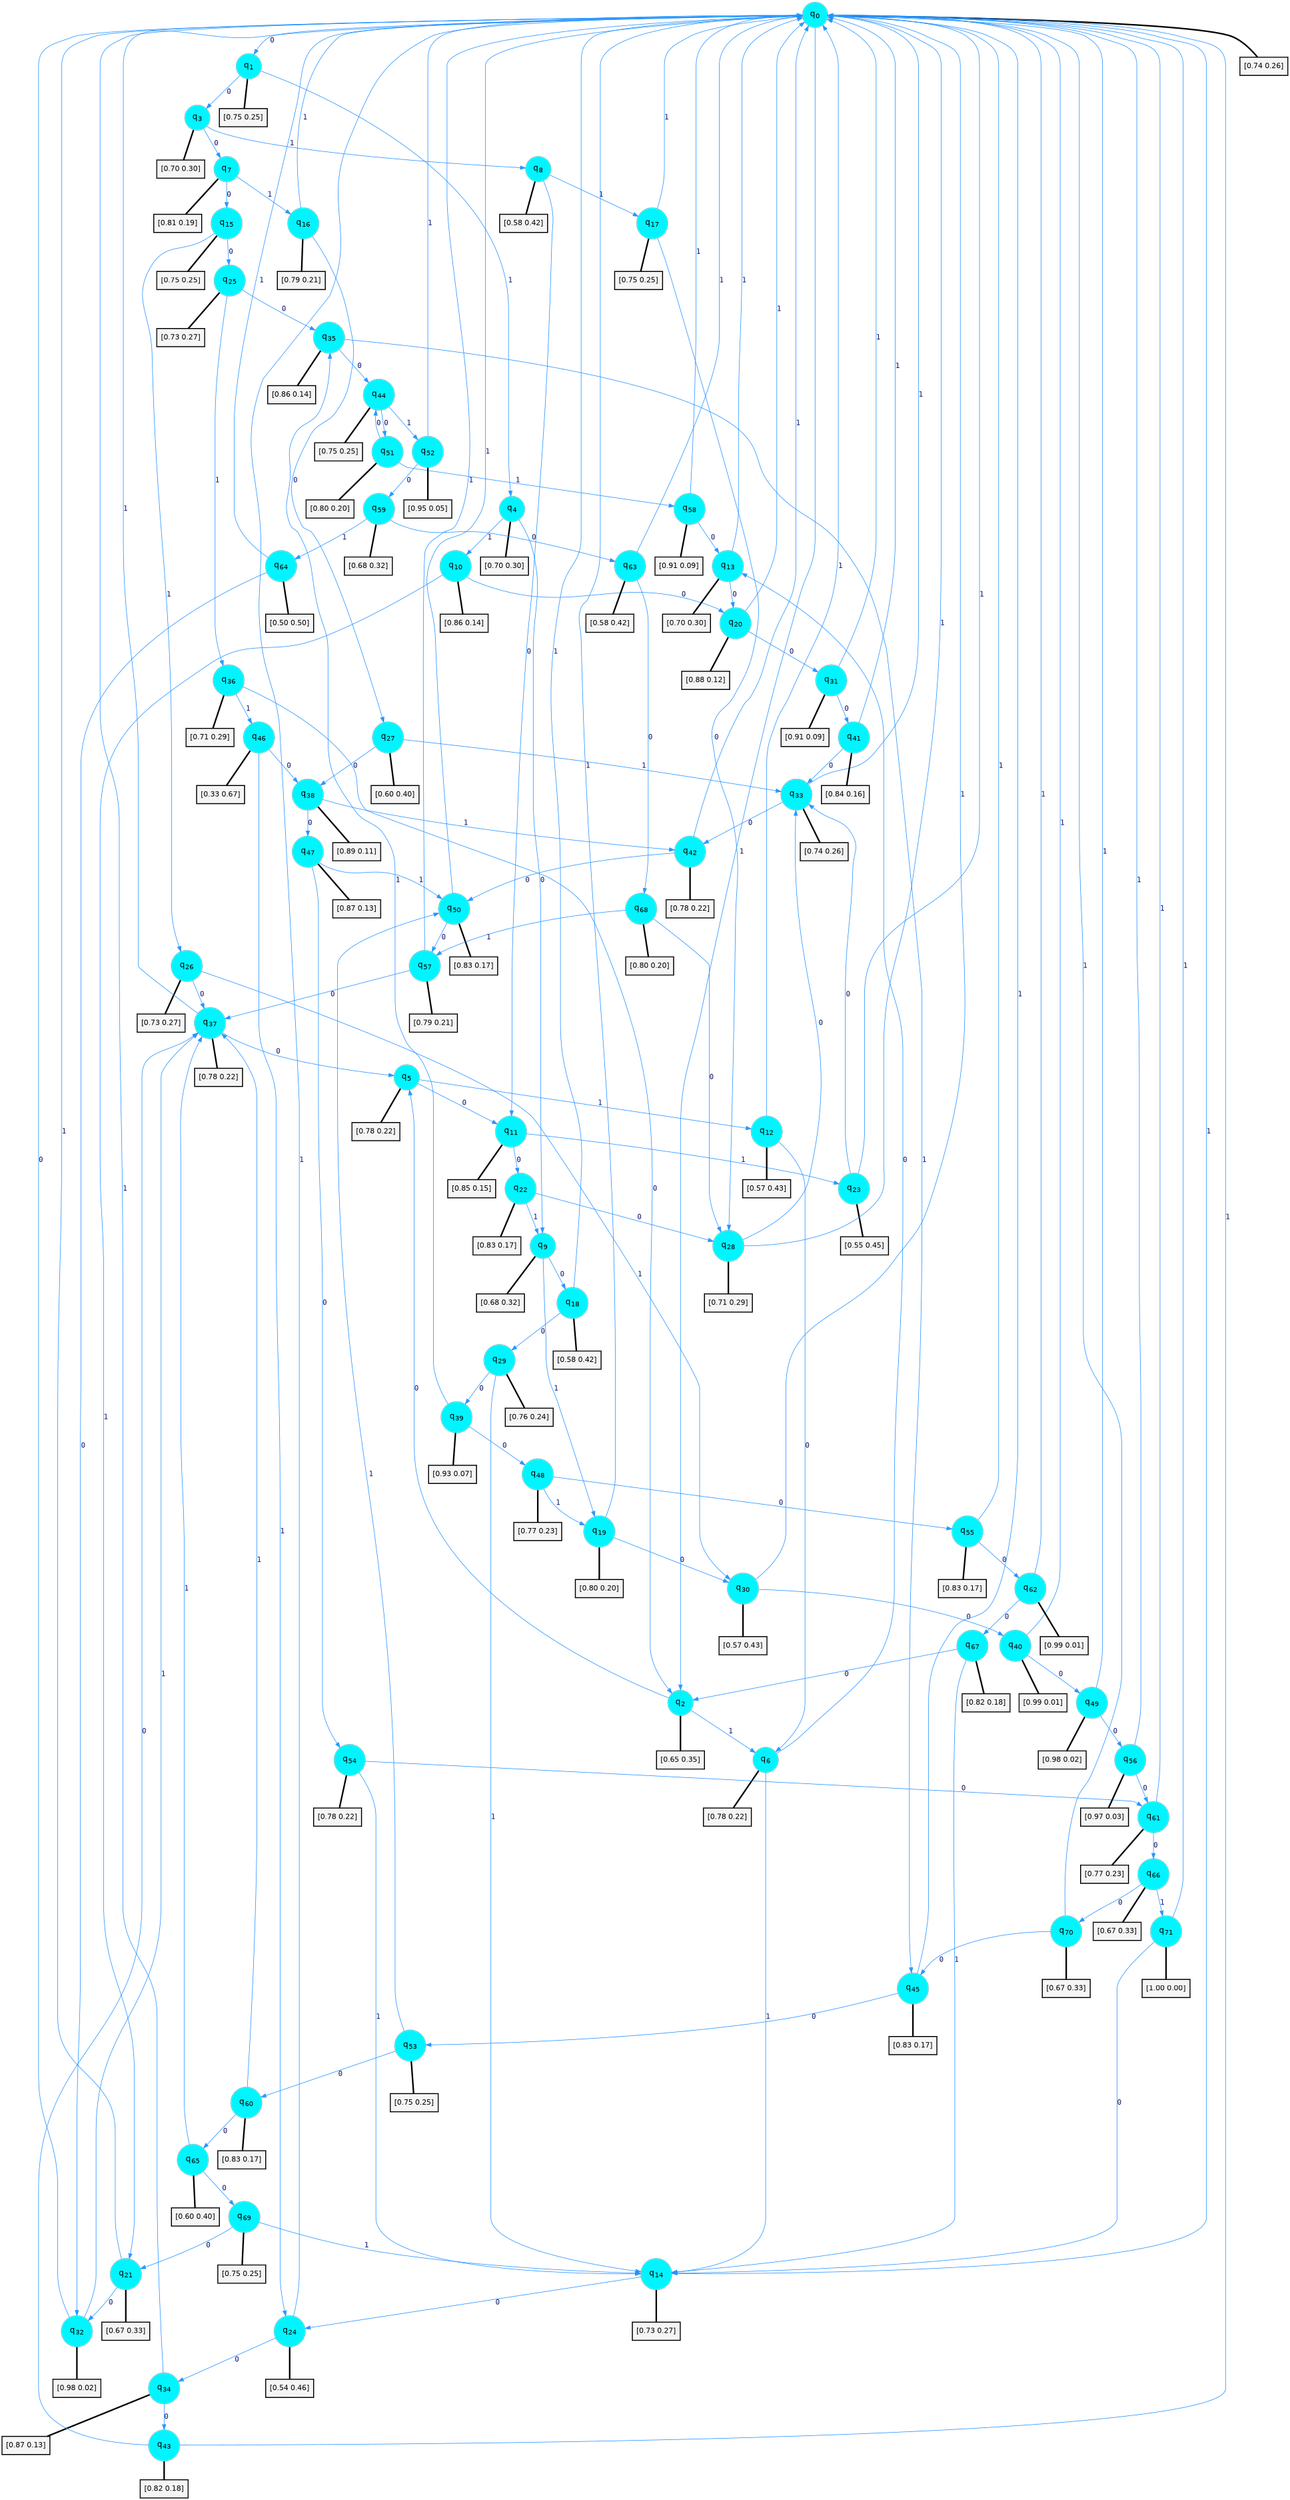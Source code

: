 digraph G {
graph [
bgcolor=transparent, dpi=300, rankdir=TD, size="40,25"];
node [
color=gray, fillcolor=turquoise1, fontcolor=black, fontname=Helvetica, fontsize=16, fontweight=bold, shape=circle, style=filled];
edge [
arrowsize=1, color=dodgerblue1, fontcolor=midnightblue, fontname=courier, fontweight=bold, penwidth=1, style=solid, weight=20];
0[label=<q<SUB>0</SUB>>];
1[label=<q<SUB>1</SUB>>];
2[label=<q<SUB>2</SUB>>];
3[label=<q<SUB>3</SUB>>];
4[label=<q<SUB>4</SUB>>];
5[label=<q<SUB>5</SUB>>];
6[label=<q<SUB>6</SUB>>];
7[label=<q<SUB>7</SUB>>];
8[label=<q<SUB>8</SUB>>];
9[label=<q<SUB>9</SUB>>];
10[label=<q<SUB>10</SUB>>];
11[label=<q<SUB>11</SUB>>];
12[label=<q<SUB>12</SUB>>];
13[label=<q<SUB>13</SUB>>];
14[label=<q<SUB>14</SUB>>];
15[label=<q<SUB>15</SUB>>];
16[label=<q<SUB>16</SUB>>];
17[label=<q<SUB>17</SUB>>];
18[label=<q<SUB>18</SUB>>];
19[label=<q<SUB>19</SUB>>];
20[label=<q<SUB>20</SUB>>];
21[label=<q<SUB>21</SUB>>];
22[label=<q<SUB>22</SUB>>];
23[label=<q<SUB>23</SUB>>];
24[label=<q<SUB>24</SUB>>];
25[label=<q<SUB>25</SUB>>];
26[label=<q<SUB>26</SUB>>];
27[label=<q<SUB>27</SUB>>];
28[label=<q<SUB>28</SUB>>];
29[label=<q<SUB>29</SUB>>];
30[label=<q<SUB>30</SUB>>];
31[label=<q<SUB>31</SUB>>];
32[label=<q<SUB>32</SUB>>];
33[label=<q<SUB>33</SUB>>];
34[label=<q<SUB>34</SUB>>];
35[label=<q<SUB>35</SUB>>];
36[label=<q<SUB>36</SUB>>];
37[label=<q<SUB>37</SUB>>];
38[label=<q<SUB>38</SUB>>];
39[label=<q<SUB>39</SUB>>];
40[label=<q<SUB>40</SUB>>];
41[label=<q<SUB>41</SUB>>];
42[label=<q<SUB>42</SUB>>];
43[label=<q<SUB>43</SUB>>];
44[label=<q<SUB>44</SUB>>];
45[label=<q<SUB>45</SUB>>];
46[label=<q<SUB>46</SUB>>];
47[label=<q<SUB>47</SUB>>];
48[label=<q<SUB>48</SUB>>];
49[label=<q<SUB>49</SUB>>];
50[label=<q<SUB>50</SUB>>];
51[label=<q<SUB>51</SUB>>];
52[label=<q<SUB>52</SUB>>];
53[label=<q<SUB>53</SUB>>];
54[label=<q<SUB>54</SUB>>];
55[label=<q<SUB>55</SUB>>];
56[label=<q<SUB>56</SUB>>];
57[label=<q<SUB>57</SUB>>];
58[label=<q<SUB>58</SUB>>];
59[label=<q<SUB>59</SUB>>];
60[label=<q<SUB>60</SUB>>];
61[label=<q<SUB>61</SUB>>];
62[label=<q<SUB>62</SUB>>];
63[label=<q<SUB>63</SUB>>];
64[label=<q<SUB>64</SUB>>];
65[label=<q<SUB>65</SUB>>];
66[label=<q<SUB>66</SUB>>];
67[label=<q<SUB>67</SUB>>];
68[label=<q<SUB>68</SUB>>];
69[label=<q<SUB>69</SUB>>];
70[label=<q<SUB>70</SUB>>];
71[label=<q<SUB>71</SUB>>];
72[label="[0.74 0.26]", shape=box,fontcolor=black, fontname=Helvetica, fontsize=14, penwidth=2, fillcolor=whitesmoke,color=black];
73[label="[0.75 0.25]", shape=box,fontcolor=black, fontname=Helvetica, fontsize=14, penwidth=2, fillcolor=whitesmoke,color=black];
74[label="[0.65 0.35]", shape=box,fontcolor=black, fontname=Helvetica, fontsize=14, penwidth=2, fillcolor=whitesmoke,color=black];
75[label="[0.70 0.30]", shape=box,fontcolor=black, fontname=Helvetica, fontsize=14, penwidth=2, fillcolor=whitesmoke,color=black];
76[label="[0.70 0.30]", shape=box,fontcolor=black, fontname=Helvetica, fontsize=14, penwidth=2, fillcolor=whitesmoke,color=black];
77[label="[0.78 0.22]", shape=box,fontcolor=black, fontname=Helvetica, fontsize=14, penwidth=2, fillcolor=whitesmoke,color=black];
78[label="[0.78 0.22]", shape=box,fontcolor=black, fontname=Helvetica, fontsize=14, penwidth=2, fillcolor=whitesmoke,color=black];
79[label="[0.81 0.19]", shape=box,fontcolor=black, fontname=Helvetica, fontsize=14, penwidth=2, fillcolor=whitesmoke,color=black];
80[label="[0.58 0.42]", shape=box,fontcolor=black, fontname=Helvetica, fontsize=14, penwidth=2, fillcolor=whitesmoke,color=black];
81[label="[0.68 0.32]", shape=box,fontcolor=black, fontname=Helvetica, fontsize=14, penwidth=2, fillcolor=whitesmoke,color=black];
82[label="[0.86 0.14]", shape=box,fontcolor=black, fontname=Helvetica, fontsize=14, penwidth=2, fillcolor=whitesmoke,color=black];
83[label="[0.85 0.15]", shape=box,fontcolor=black, fontname=Helvetica, fontsize=14, penwidth=2, fillcolor=whitesmoke,color=black];
84[label="[0.57 0.43]", shape=box,fontcolor=black, fontname=Helvetica, fontsize=14, penwidth=2, fillcolor=whitesmoke,color=black];
85[label="[0.70 0.30]", shape=box,fontcolor=black, fontname=Helvetica, fontsize=14, penwidth=2, fillcolor=whitesmoke,color=black];
86[label="[0.73 0.27]", shape=box,fontcolor=black, fontname=Helvetica, fontsize=14, penwidth=2, fillcolor=whitesmoke,color=black];
87[label="[0.75 0.25]", shape=box,fontcolor=black, fontname=Helvetica, fontsize=14, penwidth=2, fillcolor=whitesmoke,color=black];
88[label="[0.79 0.21]", shape=box,fontcolor=black, fontname=Helvetica, fontsize=14, penwidth=2, fillcolor=whitesmoke,color=black];
89[label="[0.75 0.25]", shape=box,fontcolor=black, fontname=Helvetica, fontsize=14, penwidth=2, fillcolor=whitesmoke,color=black];
90[label="[0.58 0.42]", shape=box,fontcolor=black, fontname=Helvetica, fontsize=14, penwidth=2, fillcolor=whitesmoke,color=black];
91[label="[0.80 0.20]", shape=box,fontcolor=black, fontname=Helvetica, fontsize=14, penwidth=2, fillcolor=whitesmoke,color=black];
92[label="[0.88 0.12]", shape=box,fontcolor=black, fontname=Helvetica, fontsize=14, penwidth=2, fillcolor=whitesmoke,color=black];
93[label="[0.67 0.33]", shape=box,fontcolor=black, fontname=Helvetica, fontsize=14, penwidth=2, fillcolor=whitesmoke,color=black];
94[label="[0.83 0.17]", shape=box,fontcolor=black, fontname=Helvetica, fontsize=14, penwidth=2, fillcolor=whitesmoke,color=black];
95[label="[0.55 0.45]", shape=box,fontcolor=black, fontname=Helvetica, fontsize=14, penwidth=2, fillcolor=whitesmoke,color=black];
96[label="[0.54 0.46]", shape=box,fontcolor=black, fontname=Helvetica, fontsize=14, penwidth=2, fillcolor=whitesmoke,color=black];
97[label="[0.73 0.27]", shape=box,fontcolor=black, fontname=Helvetica, fontsize=14, penwidth=2, fillcolor=whitesmoke,color=black];
98[label="[0.73 0.27]", shape=box,fontcolor=black, fontname=Helvetica, fontsize=14, penwidth=2, fillcolor=whitesmoke,color=black];
99[label="[0.60 0.40]", shape=box,fontcolor=black, fontname=Helvetica, fontsize=14, penwidth=2, fillcolor=whitesmoke,color=black];
100[label="[0.71 0.29]", shape=box,fontcolor=black, fontname=Helvetica, fontsize=14, penwidth=2, fillcolor=whitesmoke,color=black];
101[label="[0.76 0.24]", shape=box,fontcolor=black, fontname=Helvetica, fontsize=14, penwidth=2, fillcolor=whitesmoke,color=black];
102[label="[0.57 0.43]", shape=box,fontcolor=black, fontname=Helvetica, fontsize=14, penwidth=2, fillcolor=whitesmoke,color=black];
103[label="[0.91 0.09]", shape=box,fontcolor=black, fontname=Helvetica, fontsize=14, penwidth=2, fillcolor=whitesmoke,color=black];
104[label="[0.98 0.02]", shape=box,fontcolor=black, fontname=Helvetica, fontsize=14, penwidth=2, fillcolor=whitesmoke,color=black];
105[label="[0.74 0.26]", shape=box,fontcolor=black, fontname=Helvetica, fontsize=14, penwidth=2, fillcolor=whitesmoke,color=black];
106[label="[0.87 0.13]", shape=box,fontcolor=black, fontname=Helvetica, fontsize=14, penwidth=2, fillcolor=whitesmoke,color=black];
107[label="[0.86 0.14]", shape=box,fontcolor=black, fontname=Helvetica, fontsize=14, penwidth=2, fillcolor=whitesmoke,color=black];
108[label="[0.71 0.29]", shape=box,fontcolor=black, fontname=Helvetica, fontsize=14, penwidth=2, fillcolor=whitesmoke,color=black];
109[label="[0.78 0.22]", shape=box,fontcolor=black, fontname=Helvetica, fontsize=14, penwidth=2, fillcolor=whitesmoke,color=black];
110[label="[0.89 0.11]", shape=box,fontcolor=black, fontname=Helvetica, fontsize=14, penwidth=2, fillcolor=whitesmoke,color=black];
111[label="[0.93 0.07]", shape=box,fontcolor=black, fontname=Helvetica, fontsize=14, penwidth=2, fillcolor=whitesmoke,color=black];
112[label="[0.99 0.01]", shape=box,fontcolor=black, fontname=Helvetica, fontsize=14, penwidth=2, fillcolor=whitesmoke,color=black];
113[label="[0.84 0.16]", shape=box,fontcolor=black, fontname=Helvetica, fontsize=14, penwidth=2, fillcolor=whitesmoke,color=black];
114[label="[0.78 0.22]", shape=box,fontcolor=black, fontname=Helvetica, fontsize=14, penwidth=2, fillcolor=whitesmoke,color=black];
115[label="[0.82 0.18]", shape=box,fontcolor=black, fontname=Helvetica, fontsize=14, penwidth=2, fillcolor=whitesmoke,color=black];
116[label="[0.75 0.25]", shape=box,fontcolor=black, fontname=Helvetica, fontsize=14, penwidth=2, fillcolor=whitesmoke,color=black];
117[label="[0.83 0.17]", shape=box,fontcolor=black, fontname=Helvetica, fontsize=14, penwidth=2, fillcolor=whitesmoke,color=black];
118[label="[0.33 0.67]", shape=box,fontcolor=black, fontname=Helvetica, fontsize=14, penwidth=2, fillcolor=whitesmoke,color=black];
119[label="[0.87 0.13]", shape=box,fontcolor=black, fontname=Helvetica, fontsize=14, penwidth=2, fillcolor=whitesmoke,color=black];
120[label="[0.77 0.23]", shape=box,fontcolor=black, fontname=Helvetica, fontsize=14, penwidth=2, fillcolor=whitesmoke,color=black];
121[label="[0.98 0.02]", shape=box,fontcolor=black, fontname=Helvetica, fontsize=14, penwidth=2, fillcolor=whitesmoke,color=black];
122[label="[0.83 0.17]", shape=box,fontcolor=black, fontname=Helvetica, fontsize=14, penwidth=2, fillcolor=whitesmoke,color=black];
123[label="[0.80 0.20]", shape=box,fontcolor=black, fontname=Helvetica, fontsize=14, penwidth=2, fillcolor=whitesmoke,color=black];
124[label="[0.95 0.05]", shape=box,fontcolor=black, fontname=Helvetica, fontsize=14, penwidth=2, fillcolor=whitesmoke,color=black];
125[label="[0.75 0.25]", shape=box,fontcolor=black, fontname=Helvetica, fontsize=14, penwidth=2, fillcolor=whitesmoke,color=black];
126[label="[0.78 0.22]", shape=box,fontcolor=black, fontname=Helvetica, fontsize=14, penwidth=2, fillcolor=whitesmoke,color=black];
127[label="[0.83 0.17]", shape=box,fontcolor=black, fontname=Helvetica, fontsize=14, penwidth=2, fillcolor=whitesmoke,color=black];
128[label="[0.97 0.03]", shape=box,fontcolor=black, fontname=Helvetica, fontsize=14, penwidth=2, fillcolor=whitesmoke,color=black];
129[label="[0.79 0.21]", shape=box,fontcolor=black, fontname=Helvetica, fontsize=14, penwidth=2, fillcolor=whitesmoke,color=black];
130[label="[0.91 0.09]", shape=box,fontcolor=black, fontname=Helvetica, fontsize=14, penwidth=2, fillcolor=whitesmoke,color=black];
131[label="[0.68 0.32]", shape=box,fontcolor=black, fontname=Helvetica, fontsize=14, penwidth=2, fillcolor=whitesmoke,color=black];
132[label="[0.83 0.17]", shape=box,fontcolor=black, fontname=Helvetica, fontsize=14, penwidth=2, fillcolor=whitesmoke,color=black];
133[label="[0.77 0.23]", shape=box,fontcolor=black, fontname=Helvetica, fontsize=14, penwidth=2, fillcolor=whitesmoke,color=black];
134[label="[0.99 0.01]", shape=box,fontcolor=black, fontname=Helvetica, fontsize=14, penwidth=2, fillcolor=whitesmoke,color=black];
135[label="[0.58 0.42]", shape=box,fontcolor=black, fontname=Helvetica, fontsize=14, penwidth=2, fillcolor=whitesmoke,color=black];
136[label="[0.50 0.50]", shape=box,fontcolor=black, fontname=Helvetica, fontsize=14, penwidth=2, fillcolor=whitesmoke,color=black];
137[label="[0.60 0.40]", shape=box,fontcolor=black, fontname=Helvetica, fontsize=14, penwidth=2, fillcolor=whitesmoke,color=black];
138[label="[0.67 0.33]", shape=box,fontcolor=black, fontname=Helvetica, fontsize=14, penwidth=2, fillcolor=whitesmoke,color=black];
139[label="[0.82 0.18]", shape=box,fontcolor=black, fontname=Helvetica, fontsize=14, penwidth=2, fillcolor=whitesmoke,color=black];
140[label="[0.80 0.20]", shape=box,fontcolor=black, fontname=Helvetica, fontsize=14, penwidth=2, fillcolor=whitesmoke,color=black];
141[label="[0.75 0.25]", shape=box,fontcolor=black, fontname=Helvetica, fontsize=14, penwidth=2, fillcolor=whitesmoke,color=black];
142[label="[0.67 0.33]", shape=box,fontcolor=black, fontname=Helvetica, fontsize=14, penwidth=2, fillcolor=whitesmoke,color=black];
143[label="[1.00 0.00]", shape=box,fontcolor=black, fontname=Helvetica, fontsize=14, penwidth=2, fillcolor=whitesmoke,color=black];
0->1 [label=0];
0->2 [label=1];
0->72 [arrowhead=none, penwidth=3,color=black];
1->3 [label=0];
1->4 [label=1];
1->73 [arrowhead=none, penwidth=3,color=black];
2->5 [label=0];
2->6 [label=1];
2->74 [arrowhead=none, penwidth=3,color=black];
3->7 [label=0];
3->8 [label=1];
3->75 [arrowhead=none, penwidth=3,color=black];
4->9 [label=0];
4->10 [label=1];
4->76 [arrowhead=none, penwidth=3,color=black];
5->11 [label=0];
5->12 [label=1];
5->77 [arrowhead=none, penwidth=3,color=black];
6->13 [label=0];
6->14 [label=1];
6->78 [arrowhead=none, penwidth=3,color=black];
7->15 [label=0];
7->16 [label=1];
7->79 [arrowhead=none, penwidth=3,color=black];
8->11 [label=0];
8->17 [label=1];
8->80 [arrowhead=none, penwidth=3,color=black];
9->18 [label=0];
9->19 [label=1];
9->81 [arrowhead=none, penwidth=3,color=black];
10->20 [label=0];
10->21 [label=1];
10->82 [arrowhead=none, penwidth=3,color=black];
11->22 [label=0];
11->23 [label=1];
11->83 [arrowhead=none, penwidth=3,color=black];
12->6 [label=0];
12->0 [label=1];
12->84 [arrowhead=none, penwidth=3,color=black];
13->20 [label=0];
13->0 [label=1];
13->85 [arrowhead=none, penwidth=3,color=black];
14->24 [label=0];
14->0 [label=1];
14->86 [arrowhead=none, penwidth=3,color=black];
15->25 [label=0];
15->26 [label=1];
15->87 [arrowhead=none, penwidth=3,color=black];
16->27 [label=0];
16->0 [label=1];
16->88 [arrowhead=none, penwidth=3,color=black];
17->28 [label=0];
17->0 [label=1];
17->89 [arrowhead=none, penwidth=3,color=black];
18->29 [label=0];
18->0 [label=1];
18->90 [arrowhead=none, penwidth=3,color=black];
19->30 [label=0];
19->0 [label=1];
19->91 [arrowhead=none, penwidth=3,color=black];
20->31 [label=0];
20->0 [label=1];
20->92 [arrowhead=none, penwidth=3,color=black];
21->32 [label=0];
21->0 [label=1];
21->93 [arrowhead=none, penwidth=3,color=black];
22->28 [label=0];
22->9 [label=1];
22->94 [arrowhead=none, penwidth=3,color=black];
23->33 [label=0];
23->0 [label=1];
23->95 [arrowhead=none, penwidth=3,color=black];
24->34 [label=0];
24->0 [label=1];
24->96 [arrowhead=none, penwidth=3,color=black];
25->35 [label=0];
25->36 [label=1];
25->97 [arrowhead=none, penwidth=3,color=black];
26->37 [label=0];
26->30 [label=1];
26->98 [arrowhead=none, penwidth=3,color=black];
27->38 [label=0];
27->33 [label=1];
27->99 [arrowhead=none, penwidth=3,color=black];
28->33 [label=0];
28->0 [label=1];
28->100 [arrowhead=none, penwidth=3,color=black];
29->39 [label=0];
29->14 [label=1];
29->101 [arrowhead=none, penwidth=3,color=black];
30->40 [label=0];
30->0 [label=1];
30->102 [arrowhead=none, penwidth=3,color=black];
31->41 [label=0];
31->0 [label=1];
31->103 [arrowhead=none, penwidth=3,color=black];
32->0 [label=0];
32->37 [label=1];
32->104 [arrowhead=none, penwidth=3,color=black];
33->42 [label=0];
33->0 [label=1];
33->105 [arrowhead=none, penwidth=3,color=black];
34->43 [label=0];
34->0 [label=1];
34->106 [arrowhead=none, penwidth=3,color=black];
35->44 [label=0];
35->45 [label=1];
35->107 [arrowhead=none, penwidth=3,color=black];
36->2 [label=0];
36->46 [label=1];
36->108 [arrowhead=none, penwidth=3,color=black];
37->5 [label=0];
37->0 [label=1];
37->109 [arrowhead=none, penwidth=3,color=black];
38->47 [label=0];
38->42 [label=1];
38->110 [arrowhead=none, penwidth=3,color=black];
39->48 [label=0];
39->35 [label=1];
39->111 [arrowhead=none, penwidth=3,color=black];
40->49 [label=0];
40->0 [label=1];
40->112 [arrowhead=none, penwidth=3,color=black];
41->33 [label=0];
41->0 [label=1];
41->113 [arrowhead=none, penwidth=3,color=black];
42->50 [label=0];
42->0 [label=1];
42->114 [arrowhead=none, penwidth=3,color=black];
43->37 [label=0];
43->0 [label=1];
43->115 [arrowhead=none, penwidth=3,color=black];
44->51 [label=0];
44->52 [label=1];
44->116 [arrowhead=none, penwidth=3,color=black];
45->53 [label=0];
45->0 [label=1];
45->117 [arrowhead=none, penwidth=3,color=black];
46->38 [label=0];
46->24 [label=1];
46->118 [arrowhead=none, penwidth=3,color=black];
47->54 [label=0];
47->50 [label=1];
47->119 [arrowhead=none, penwidth=3,color=black];
48->55 [label=0];
48->19 [label=1];
48->120 [arrowhead=none, penwidth=3,color=black];
49->56 [label=0];
49->0 [label=1];
49->121 [arrowhead=none, penwidth=3,color=black];
50->57 [label=0];
50->0 [label=1];
50->122 [arrowhead=none, penwidth=3,color=black];
51->44 [label=0];
51->58 [label=1];
51->123 [arrowhead=none, penwidth=3,color=black];
52->59 [label=0];
52->0 [label=1];
52->124 [arrowhead=none, penwidth=3,color=black];
53->60 [label=0];
53->50 [label=1];
53->125 [arrowhead=none, penwidth=3,color=black];
54->61 [label=0];
54->14 [label=1];
54->126 [arrowhead=none, penwidth=3,color=black];
55->62 [label=0];
55->0 [label=1];
55->127 [arrowhead=none, penwidth=3,color=black];
56->61 [label=0];
56->0 [label=1];
56->128 [arrowhead=none, penwidth=3,color=black];
57->37 [label=0];
57->0 [label=1];
57->129 [arrowhead=none, penwidth=3,color=black];
58->13 [label=0];
58->0 [label=1];
58->130 [arrowhead=none, penwidth=3,color=black];
59->63 [label=0];
59->64 [label=1];
59->131 [arrowhead=none, penwidth=3,color=black];
60->65 [label=0];
60->37 [label=1];
60->132 [arrowhead=none, penwidth=3,color=black];
61->66 [label=0];
61->0 [label=1];
61->133 [arrowhead=none, penwidth=3,color=black];
62->67 [label=0];
62->0 [label=1];
62->134 [arrowhead=none, penwidth=3,color=black];
63->68 [label=0];
63->0 [label=1];
63->135 [arrowhead=none, penwidth=3,color=black];
64->32 [label=0];
64->0 [label=1];
64->136 [arrowhead=none, penwidth=3,color=black];
65->69 [label=0];
65->37 [label=1];
65->137 [arrowhead=none, penwidth=3,color=black];
66->70 [label=0];
66->71 [label=1];
66->138 [arrowhead=none, penwidth=3,color=black];
67->2 [label=0];
67->14 [label=1];
67->139 [arrowhead=none, penwidth=3,color=black];
68->28 [label=0];
68->57 [label=1];
68->140 [arrowhead=none, penwidth=3,color=black];
69->21 [label=0];
69->14 [label=1];
69->141 [arrowhead=none, penwidth=3,color=black];
70->45 [label=0];
70->0 [label=1];
70->142 [arrowhead=none, penwidth=3,color=black];
71->14 [label=0];
71->0 [label=1];
71->143 [arrowhead=none, penwidth=3,color=black];
}
